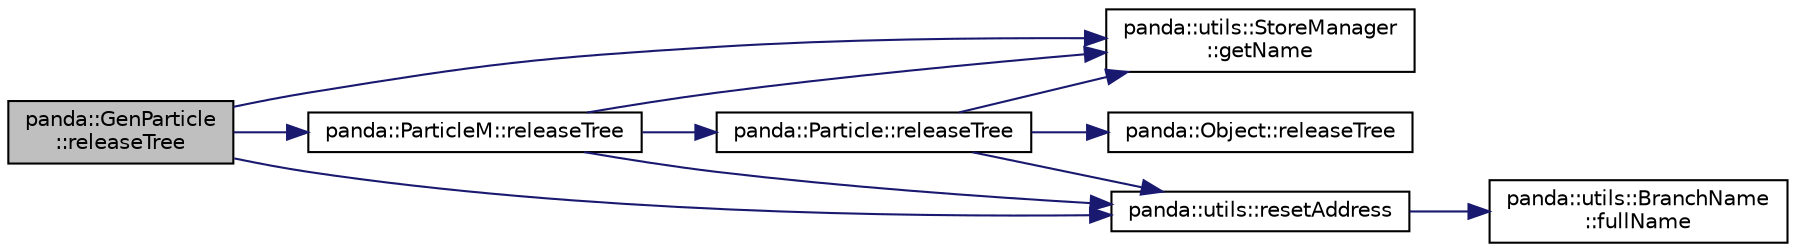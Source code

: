 digraph "panda::GenParticle::releaseTree"
{
 // INTERACTIVE_SVG=YES
  edge [fontname="Helvetica",fontsize="10",labelfontname="Helvetica",labelfontsize="10"];
  node [fontname="Helvetica",fontsize="10",shape=record];
  rankdir="LR";
  Node1 [label="panda::GenParticle\l::releaseTree",height=0.2,width=0.4,color="black", fillcolor="grey75", style="filled" fontcolor="black"];
  Node1 -> Node2 [color="midnightblue",fontsize="10",style="solid"];
  Node2 [label="panda::ParticleM::releaseTree",height=0.2,width=0.4,color="black", fillcolor="white", style="filled",URL="$classpanda_1_1ParticleM.html#a0315a281e15ff66329eef5169b162e8e",tooltip="Reset the branch pointer to unlink the branch from this object. "];
  Node2 -> Node3 [color="midnightblue",fontsize="10",style="solid"];
  Node3 [label="panda::Particle::releaseTree",height=0.2,width=0.4,color="black", fillcolor="white", style="filled",URL="$classpanda_1_1Particle.html#a8fb6fa0b4316967da573181262727142",tooltip="Reset the branch pointer to unlink the branch from this object. "];
  Node3 -> Node4 [color="midnightblue",fontsize="10",style="solid"];
  Node4 [label="panda::Object::releaseTree",height=0.2,width=0.4,color="black", fillcolor="white", style="filled",URL="$classpanda_1_1Object.html#aaf58438092b42a89b838ce12c6a23833",tooltip="Reset the branch pointer to unlink the branch from this object. "];
  Node3 -> Node5 [color="midnightblue",fontsize="10",style="solid"];
  Node5 [label="panda::utils::StoreManager\l::getName",height=0.2,width=0.4,color="black", fillcolor="white", style="filled",URL="$classpanda_1_1utils_1_1StoreManager.html#a6f30ec459d951e84a1196b7e2ffdcf49"];
  Node3 -> Node6 [color="midnightblue",fontsize="10",style="solid"];
  Node6 [label="panda::utils::resetAddress",height=0.2,width=0.4,color="black", fillcolor="white", style="filled",URL="$namespacepanda_1_1utils.html#a82a8530e64fbdf917cf9b8659065f98b"];
  Node6 -> Node7 [color="midnightblue",fontsize="10",style="solid"];
  Node7 [label="panda::utils::BranchName\l::fullName",height=0.2,width=0.4,color="black", fillcolor="white", style="filled",URL="$classpanda_1_1utils_1_1BranchName.html#a13958ff4a9d554d2c057c600b4f70412",tooltip="Prepend the branch name with &lt;objName.&gt;. "];
  Node2 -> Node5 [color="midnightblue",fontsize="10",style="solid"];
  Node2 -> Node6 [color="midnightblue",fontsize="10",style="solid"];
  Node1 -> Node5 [color="midnightblue",fontsize="10",style="solid"];
  Node1 -> Node6 [color="midnightblue",fontsize="10",style="solid"];
}
